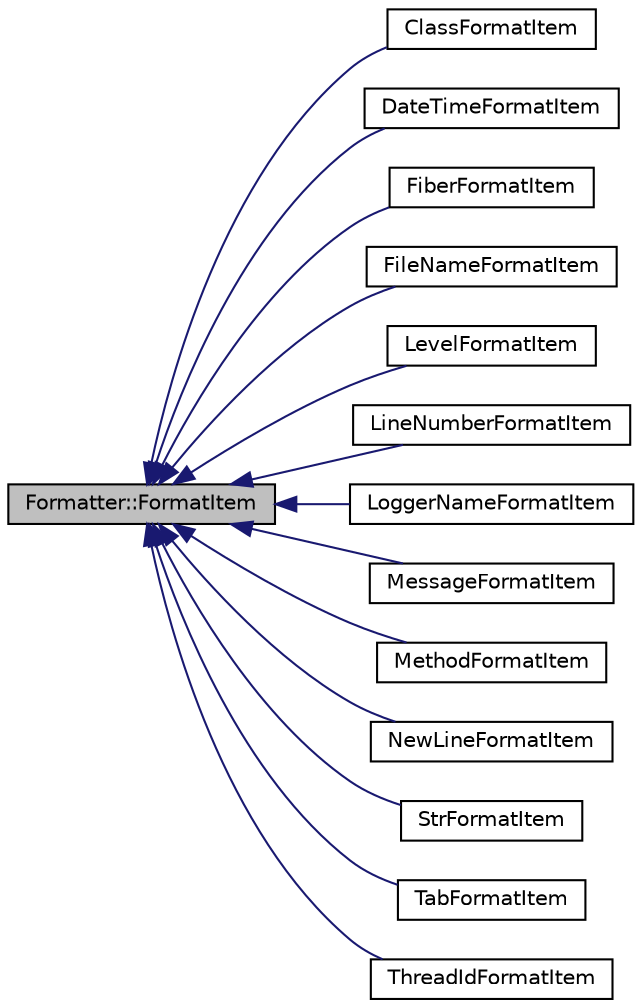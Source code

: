digraph "Formatter::FormatItem"
{
  edge [fontname="Helvetica",fontsize="10",labelfontname="Helvetica",labelfontsize="10"];
  node [fontname="Helvetica",fontsize="10",shape=record];
  rankdir="LR";
  Node0 [label="Formatter::FormatItem",height=0.2,width=0.4,color="black", fillcolor="grey75", style="filled", fontcolor="black"];
  Node0 -> Node1 [dir="back",color="midnightblue",fontsize="10",style="solid",fontname="Helvetica"];
  Node1 [label="ClassFormatItem",height=0.2,width=0.4,color="black", fillcolor="white", style="filled",URL="$classClassFormatItem.html"];
  Node0 -> Node2 [dir="back",color="midnightblue",fontsize="10",style="solid",fontname="Helvetica"];
  Node2 [label="DateTimeFormatItem",height=0.2,width=0.4,color="black", fillcolor="white", style="filled",URL="$classDateTimeFormatItem.html"];
  Node0 -> Node3 [dir="back",color="midnightblue",fontsize="10",style="solid",fontname="Helvetica"];
  Node3 [label="FiberFormatItem",height=0.2,width=0.4,color="black", fillcolor="white", style="filled",URL="$classFiberFormatItem.html"];
  Node0 -> Node4 [dir="back",color="midnightblue",fontsize="10",style="solid",fontname="Helvetica"];
  Node4 [label="FileNameFormatItem",height=0.2,width=0.4,color="black", fillcolor="white", style="filled",URL="$classFileNameFormatItem.html"];
  Node0 -> Node5 [dir="back",color="midnightblue",fontsize="10",style="solid",fontname="Helvetica"];
  Node5 [label="LevelFormatItem",height=0.2,width=0.4,color="black", fillcolor="white", style="filled",URL="$classLevelFormatItem.html"];
  Node0 -> Node6 [dir="back",color="midnightblue",fontsize="10",style="solid",fontname="Helvetica"];
  Node6 [label="LineNumberFormatItem",height=0.2,width=0.4,color="black", fillcolor="white", style="filled",URL="$classLineNumberFormatItem.html"];
  Node0 -> Node7 [dir="back",color="midnightblue",fontsize="10",style="solid",fontname="Helvetica"];
  Node7 [label="LoggerNameFormatItem",height=0.2,width=0.4,color="black", fillcolor="white", style="filled",URL="$classLoggerNameFormatItem.html"];
  Node0 -> Node8 [dir="back",color="midnightblue",fontsize="10",style="solid",fontname="Helvetica"];
  Node8 [label="MessageFormatItem",height=0.2,width=0.4,color="black", fillcolor="white", style="filled",URL="$classMessageFormatItem.html"];
  Node0 -> Node9 [dir="back",color="midnightblue",fontsize="10",style="solid",fontname="Helvetica"];
  Node9 [label="MethodFormatItem",height=0.2,width=0.4,color="black", fillcolor="white", style="filled",URL="$classMethodFormatItem.html"];
  Node0 -> Node10 [dir="back",color="midnightblue",fontsize="10",style="solid",fontname="Helvetica"];
  Node10 [label="NewLineFormatItem",height=0.2,width=0.4,color="black", fillcolor="white", style="filled",URL="$classNewLineFormatItem.html"];
  Node0 -> Node11 [dir="back",color="midnightblue",fontsize="10",style="solid",fontname="Helvetica"];
  Node11 [label="StrFormatItem",height=0.2,width=0.4,color="black", fillcolor="white", style="filled",URL="$classStrFormatItem.html"];
  Node0 -> Node12 [dir="back",color="midnightblue",fontsize="10",style="solid",fontname="Helvetica"];
  Node12 [label="TabFormatItem",height=0.2,width=0.4,color="black", fillcolor="white", style="filled",URL="$classTabFormatItem.html"];
  Node0 -> Node13 [dir="back",color="midnightblue",fontsize="10",style="solid",fontname="Helvetica"];
  Node13 [label="ThreadIdFormatItem",height=0.2,width=0.4,color="black", fillcolor="white", style="filled",URL="$classThreadIdFormatItem.html"];
}

